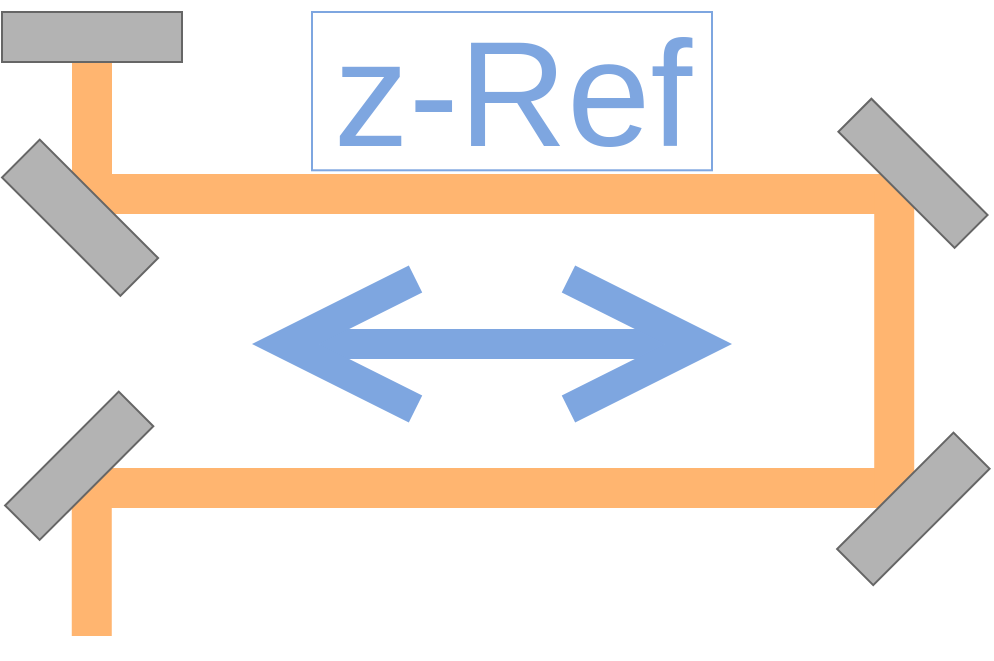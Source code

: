 <mxfile version="26.0.9">
  <diagram name="Seite-1" id="CTzFbpywGcENRGmmJhBq">
    <mxGraphModel dx="2074" dy="1196" grid="1" gridSize="10" guides="1" tooltips="1" connect="1" arrows="1" fold="1" page="1" pageScale="1" pageWidth="500" pageHeight="350" math="0" shadow="0">
      <root>
        <mxCell id="0" />
        <mxCell id="1" parent="0" />
        <mxCell id="9yAdRISJQoQtuXoPjSeq-6" value="" style="endArrow=none;html=1;rounded=0;strokeWidth=20;startArrow=none;startFill=0;endFill=0;endSize=18;strokeColor=#FFB570;" parent="1" edge="1">
          <mxGeometry width="50" height="50" relative="1" as="geometry">
            <mxPoint x="47" y="253" as="sourcePoint" />
            <mxPoint x="453" y="253" as="targetPoint" />
          </mxGeometry>
        </mxCell>
        <mxCell id="9yAdRISJQoQtuXoPjSeq-7" value="" style="endArrow=none;html=1;rounded=0;strokeWidth=20;startArrow=none;startFill=0;endFill=0;endSize=18;strokeColor=#FFB570;" parent="1" edge="1">
          <mxGeometry width="50" height="50" relative="1" as="geometry">
            <mxPoint x="51" y="106" as="sourcePoint" />
            <mxPoint x="452" y="106" as="targetPoint" />
          </mxGeometry>
        </mxCell>
        <mxCell id="9yAdRISJQoQtuXoPjSeq-8" value="" style="endArrow=none;html=1;rounded=0;strokeWidth=20;startArrow=none;startFill=0;endFill=0;endSize=18;strokeColor=#FFB570;" parent="1" edge="1">
          <mxGeometry width="50" height="50" relative="1" as="geometry">
            <mxPoint x="451.111" y="104.335" as="sourcePoint" />
            <mxPoint x="451.111" y="262" as="targetPoint" />
          </mxGeometry>
        </mxCell>
        <mxCell id="9yAdRISJQoQtuXoPjSeq-9" value="" style="endArrow=none;html=1;rounded=0;strokeWidth=20;startArrow=none;startFill=0;endFill=0;endSize=18;strokeColor=#FFB570;" parent="1" edge="1">
          <mxGeometry width="50" height="50" relative="1" as="geometry">
            <mxPoint x="49.885" y="252" as="sourcePoint" />
            <mxPoint x="49.885" y="327" as="targetPoint" />
          </mxGeometry>
        </mxCell>
        <mxCell id="9yAdRISJQoQtuXoPjSeq-10" value="" style="endArrow=none;html=1;rounded=0;strokeWidth=20;startArrow=none;startFill=0;endFill=0;endSize=18;strokeColor=#FFB570;" parent="1" edge="1">
          <mxGeometry width="50" height="50" relative="1" as="geometry">
            <mxPoint x="50" y="21" as="sourcePoint" />
            <mxPoint x="50" y="116" as="targetPoint" />
          </mxGeometry>
        </mxCell>
        <mxCell id="9yAdRISJQoQtuXoPjSeq-12" value="" style="rounded=0;whiteSpace=wrap;html=1;rotation=-45;fillColor=#B3B3B3;fontColor=#333333;strokeColor=#666666;" parent="1" vertex="1">
          <mxGeometry x="419.54" y="250.69" width="82.28" height="25.55" as="geometry" />
        </mxCell>
        <mxCell id="9yAdRISJQoQtuXoPjSeq-14" value="" style="rounded=0;whiteSpace=wrap;html=1;rotation=45;fillColor=#B3B3B3;fontColor=#333333;strokeColor=#666666;" parent="1" vertex="1">
          <mxGeometry x="419.41" y="84.01" width="82.17" height="23.33" as="geometry" />
        </mxCell>
        <mxCell id="9yAdRISJQoQtuXoPjSeq-17" value="" style="endArrow=open;startArrow=open;html=1;rounded=0;strokeWidth=15;startFill=0;endFill=0;endSize=50;startSize=50;strokeColor=#7EA6E0;" parent="1" edge="1">
          <mxGeometry width="50" height="50" relative="1" as="geometry">
            <mxPoint x="370" y="181" as="sourcePoint" />
            <mxPoint x="129.996" y="181" as="targetPoint" />
          </mxGeometry>
        </mxCell>
        <mxCell id="9yAdRISJQoQtuXoPjSeq-18" value="" style="rounded=0;whiteSpace=wrap;html=1;rotation=0;fillColor=#B3B3B3;fontColor=#333333;strokeColor=#666666;" parent="1" vertex="1">
          <mxGeometry x="5" y="15" width="90" height="25" as="geometry" />
        </mxCell>
        <mxCell id="9yAdRISJQoQtuXoPjSeq-20" value="" style="rounded=0;whiteSpace=wrap;html=1;rotation=-45;fillColor=#B3B3B3;fontColor=#333333;strokeColor=#666666;" parent="1" vertex="1">
          <mxGeometry x="3.41" y="229.69" width="80.38" height="24.45" as="geometry" />
        </mxCell>
        <mxCell id="9yAdRISJQoQtuXoPjSeq-21" value="" style="rounded=0;whiteSpace=wrap;html=1;rotation=45;fillColor=#B3B3B3;fontColor=#333333;strokeColor=#666666;" parent="1" vertex="1">
          <mxGeometry x="2.18" y="104.54" width="83.71" height="26.67" as="geometry" />
        </mxCell>
        <mxCell id="9yAdRISJQoQtuXoPjSeq-22" value="&lt;font style=&quot;font-size: 75px; color: rgb(126, 166, 224);&quot;&gt;z-Ref&lt;/font&gt;" style="text;html=1;align=center;verticalAlign=middle;resizable=1;points=[];autosize=0;strokeColor=#7EA6E0;fillColor=none;resizeWidth=0;" parent="1" vertex="1">
          <mxGeometry x="160" y="15" width="200" height="79.15" as="geometry" />
        </mxCell>
      </root>
    </mxGraphModel>
  </diagram>
</mxfile>
